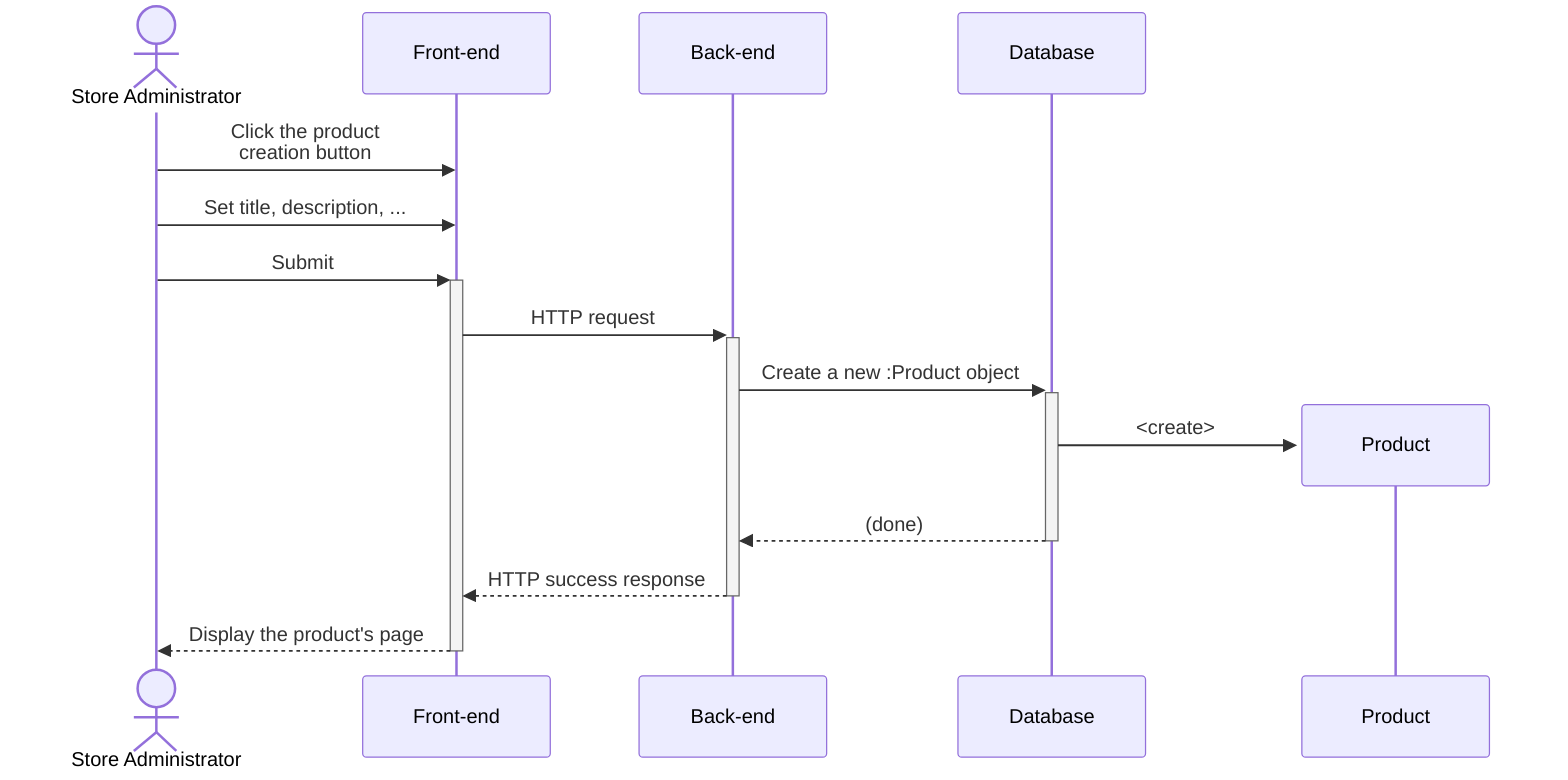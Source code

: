 sequenceDiagram
    actor Admin as Store Administrator
    participant FE as Front-end
    participant BE as Back-end
    participant DB as Database

    Admin ->> FE: Click the product<br>creation button
    Admin ->> FE: Set title, description, ...
    Admin ->>+ FE: Submit
    FE ->>+ BE: HTTP request
    BE ->>+ DB: Create a new :Product object
    create participant Product
    DB ->> Product: <create>
    DB -->>- BE: (done)
    BE -->>- FE: HTTP success response
    FE -->>- Admin: Display the product's page